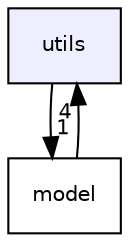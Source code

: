 digraph "utils" {
  compound=true
  node [ fontsize="10", fontname="Helvetica"];
  edge [ labelfontsize="10", labelfontname="Helvetica"];
  dir_cbdb8362360e11eafe2fa3bc74cf0ffd [shape=box, label="utils", style="filled", fillcolor="#eeeeff", pencolor="black", URL="dir_cbdb8362360e11eafe2fa3bc74cf0ffd.html"];
  dir_3f14f6767c31cb4a1d22c13c18cc6fc3 [shape=box label="model" URL="dir_3f14f6767c31cb4a1d22c13c18cc6fc3.html"];
  dir_cbdb8362360e11eafe2fa3bc74cf0ffd->dir_3f14f6767c31cb4a1d22c13c18cc6fc3 [headlabel="1", labeldistance=1.5 headhref="dir_000001_000000.html"];
  dir_3f14f6767c31cb4a1d22c13c18cc6fc3->dir_cbdb8362360e11eafe2fa3bc74cf0ffd [headlabel="4", labeldistance=1.5 headhref="dir_000000_000001.html"];
}
